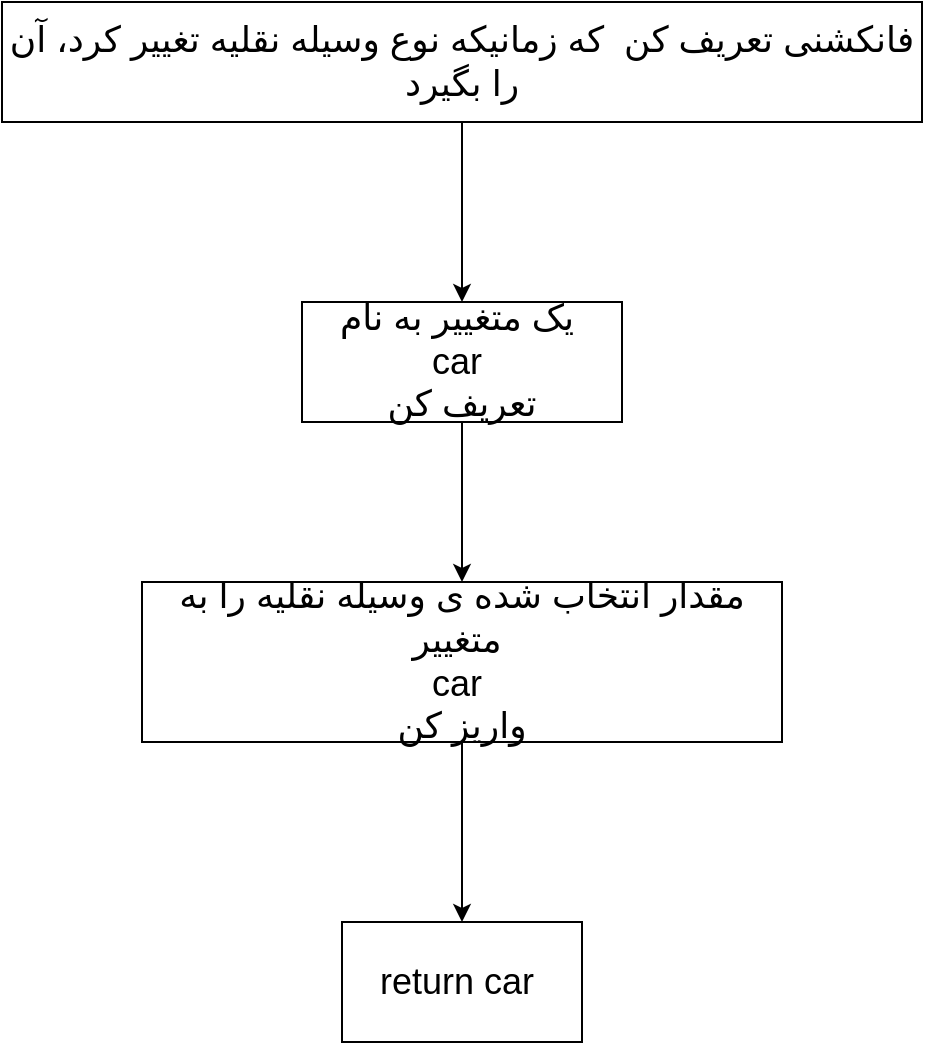 <mxfile version="20.0.0" type="github"><diagram id="uZKt-7BXMF9rBoyWygN9" name="Page-1"><mxGraphModel dx="1210" dy="606" grid="1" gridSize="10" guides="1" tooltips="1" connect="1" arrows="1" fold="1" page="1" pageScale="1" pageWidth="1169" pageHeight="827" math="0" shadow="0"><root><mxCell id="0"/><mxCell id="1" parent="0"/><mxCell id="uFJXtTz0kImI7vv-UOxt-2" value="" style="edgeStyle=orthogonalEdgeStyle;rounded=0;orthogonalLoop=1;jettySize=auto;html=1;" edge="1" parent="1" source="3Zbr7P1Ttnbwwe-yMdzg-1" target="uFJXtTz0kImI7vv-UOxt-1"><mxGeometry relative="1" as="geometry"/></mxCell><mxCell id="3Zbr7P1Ttnbwwe-yMdzg-1" value="&lt;span style=&quot;font-size: 18px;&quot;&gt;فانکشنی تعریف کن&amp;nbsp; که زمانیکه نوع وسیله نقلیه تغییر کرد، آن را بگیرد&lt;/span&gt;" style="rounded=0;whiteSpace=wrap;html=1;" parent="1" vertex="1"><mxGeometry x="320" y="60" width="460" height="60" as="geometry"/></mxCell><mxCell id="uFJXtTz0kImI7vv-UOxt-4" value="" style="edgeStyle=orthogonalEdgeStyle;rounded=0;orthogonalLoop=1;jettySize=auto;html=1;" edge="1" parent="1" source="uFJXtTz0kImI7vv-UOxt-1" target="uFJXtTz0kImI7vv-UOxt-3"><mxGeometry relative="1" as="geometry"/></mxCell><mxCell id="uFJXtTz0kImI7vv-UOxt-1" value="&lt;font style=&quot;font-size: 18px;&quot;&gt;یک متغییر به نام&amp;nbsp;&lt;br&gt;car&amp;nbsp;&lt;br&gt;تعریف کن&lt;/font&gt;" style="whiteSpace=wrap;html=1;rounded=0;" vertex="1" parent="1"><mxGeometry x="470" y="210" width="160" height="60" as="geometry"/></mxCell><mxCell id="uFJXtTz0kImI7vv-UOxt-7" value="" style="edgeStyle=orthogonalEdgeStyle;rounded=0;orthogonalLoop=1;jettySize=auto;html=1;fontSize=18;" edge="1" parent="1" source="uFJXtTz0kImI7vv-UOxt-3" target="uFJXtTz0kImI7vv-UOxt-6"><mxGeometry relative="1" as="geometry"/></mxCell><mxCell id="uFJXtTz0kImI7vv-UOxt-3" value="&lt;font style=&quot;font-size: 18px;&quot;&gt;مقدار انتخاب شده ی وسیله نقلیه را به متغییر&amp;nbsp;&lt;br&gt;car&amp;nbsp;&lt;br&gt;واریز کن&lt;/font&gt;" style="whiteSpace=wrap;html=1;rounded=0;" vertex="1" parent="1"><mxGeometry x="390" y="350" width="320" height="80" as="geometry"/></mxCell><mxCell id="uFJXtTz0kImI7vv-UOxt-6" value="&lt;font style=&quot;font-size: 18px;&quot;&gt;return car&amp;nbsp;&lt;/font&gt;" style="whiteSpace=wrap;html=1;rounded=0;" vertex="1" parent="1"><mxGeometry x="490" y="520" width="120" height="60" as="geometry"/></mxCell></root></mxGraphModel></diagram></mxfile>